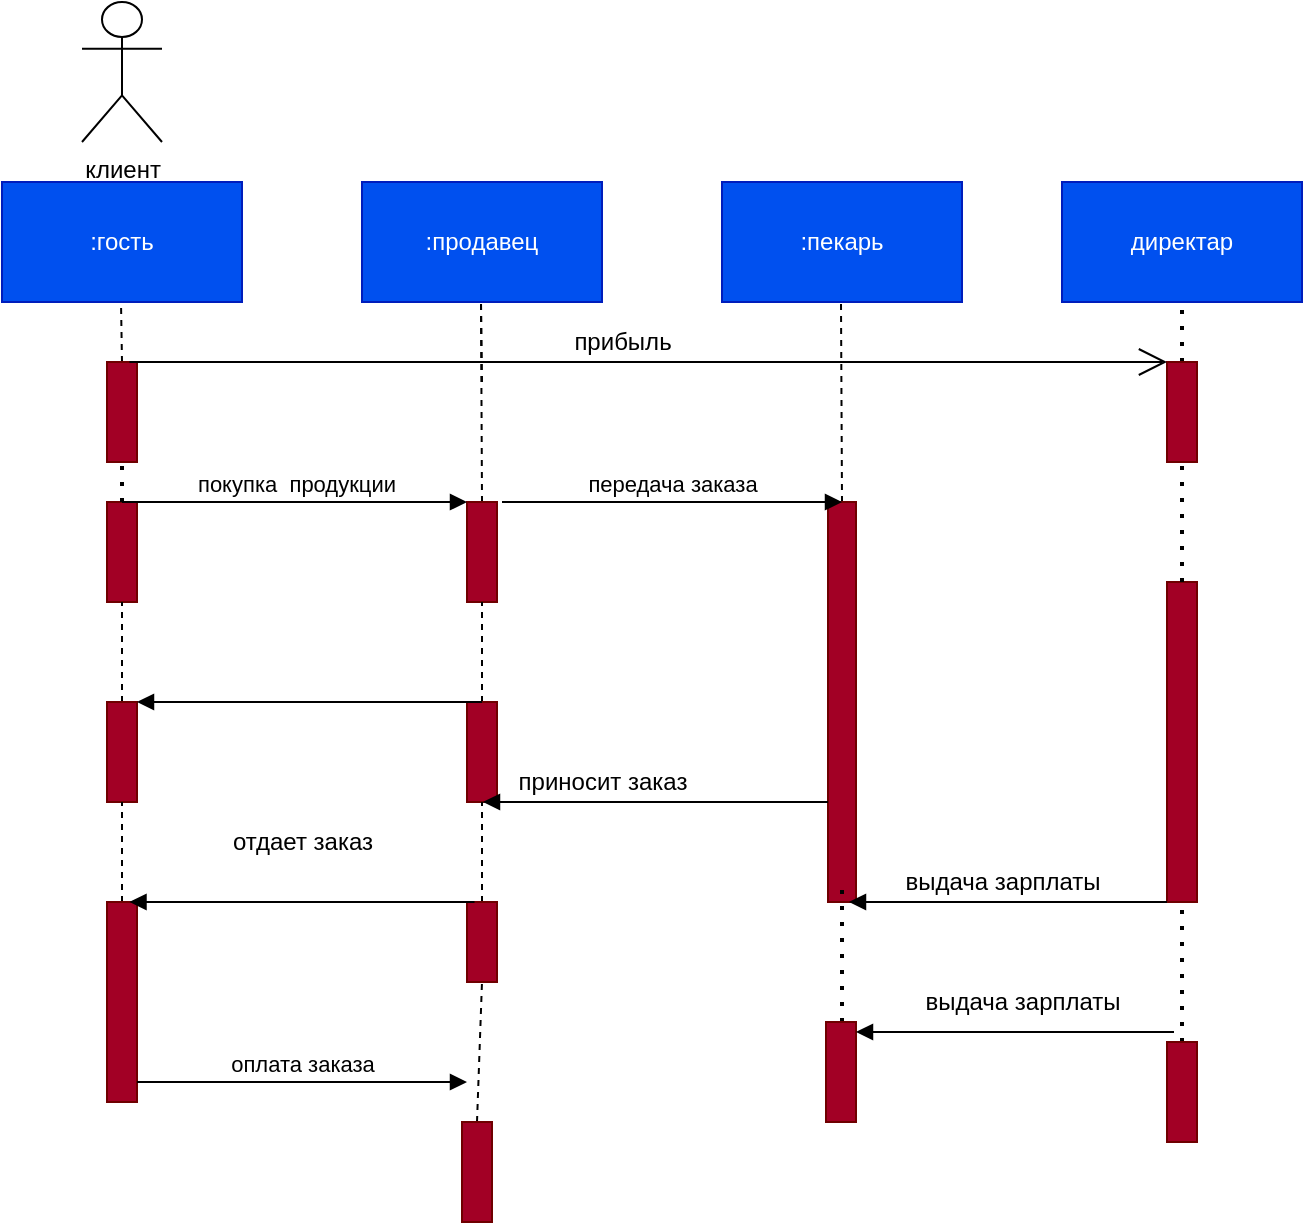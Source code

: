 <mxfile version="20.5.3" type="device"><diagram id="DuB1zPuqn-w3jytPbx_Z" name="Страница 1"><mxGraphModel dx="820" dy="477" grid="1" gridSize="10" guides="1" tooltips="1" connect="1" arrows="1" fold="1" page="1" pageScale="1" pageWidth="827" pageHeight="1169" math="0" shadow="0"><root><mxCell id="0"/><mxCell id="1" parent="0"/><mxCell id="Iu6wkwc3E7co4aE4CexI-2" value="клиент" style="shape=umlActor;verticalLabelPosition=bottom;verticalAlign=top;html=1;outlineConnect=0;" parent="1" vertex="1"><mxGeometry x="70" y="50" width="40" height="70" as="geometry"/></mxCell><mxCell id="Iu6wkwc3E7co4aE4CexI-5" value=":гость" style="rounded=0;whiteSpace=wrap;html=1;fillColor=#0050ef;fontColor=#ffffff;strokeColor=#001DBC;" parent="1" vertex="1"><mxGeometry x="30" y="140" width="120" height="60" as="geometry"/></mxCell><mxCell id="Iu6wkwc3E7co4aE4CexI-6" value="" style="endArrow=none;dashed=1;html=1;rounded=0;exitX=0;exitY=0.5;exitDx=0;exitDy=0;" parent="1" edge="1" source="BLOGlbLHeeaOBEUuBVBS-7"><mxGeometry width="50" height="50" relative="1" as="geometry"><mxPoint x="90" y="220" as="sourcePoint"/><mxPoint x="89.5" y="200" as="targetPoint"/></mxGeometry></mxCell><mxCell id="Iu6wkwc3E7co4aE4CexI-7" value=":продавец" style="rounded=0;whiteSpace=wrap;html=1;fillColor=#0050ef;fontColor=#ffffff;strokeColor=#001DBC;" parent="1" vertex="1"><mxGeometry x="210" y="140" width="120" height="60" as="geometry"/></mxCell><mxCell id="Iu6wkwc3E7co4aE4CexI-8" value="" style="endArrow=none;dashed=1;html=1;rounded=0;exitX=0;exitY=0.5;exitDx=0;exitDy=0;" parent="1" edge="1" source="Iu6wkwc3E7co4aE4CexI-14"><mxGeometry width="50" height="50" relative="1" as="geometry"><mxPoint x="269.5" y="260" as="sourcePoint"/><mxPoint x="269.5" y="200" as="targetPoint"/></mxGeometry></mxCell><mxCell id="Iu6wkwc3E7co4aE4CexI-9" value=":пекарь" style="rounded=0;whiteSpace=wrap;html=1;fillColor=#0050ef;fontColor=#ffffff;strokeColor=#001DBC;" parent="1" vertex="1"><mxGeometry x="390" y="140" width="120" height="60" as="geometry"/></mxCell><mxCell id="Iu6wkwc3E7co4aE4CexI-11" value="" style="endArrow=none;dashed=1;html=1;rounded=0;exitX=0;exitY=0.5;exitDx=0;exitDy=0;" parent="1" source="Iu6wkwc3E7co4aE4CexI-16" edge="1"><mxGeometry width="50" height="50" relative="1" as="geometry"><mxPoint x="449.5" y="250" as="sourcePoint"/><mxPoint x="449.5" y="200" as="targetPoint"/></mxGeometry></mxCell><mxCell id="Iu6wkwc3E7co4aE4CexI-12" value="" style="rounded=0;whiteSpace=wrap;html=1;direction=south;fillColor=#a20025;fontColor=#ffffff;strokeColor=#6F0000;" parent="1" vertex="1"><mxGeometry x="82.5" y="300" width="15" height="50" as="geometry"/></mxCell><mxCell id="Iu6wkwc3E7co4aE4CexI-14" value="" style="rounded=0;whiteSpace=wrap;html=1;direction=south;fillColor=#a20025;fontColor=#ffffff;strokeColor=#6F0000;" parent="1" vertex="1"><mxGeometry x="262.5" y="300" width="15" height="50" as="geometry"/></mxCell><mxCell id="Iu6wkwc3E7co4aE4CexI-16" value="" style="rounded=0;whiteSpace=wrap;html=1;direction=south;fillColor=#a20025;fontColor=#ffffff;strokeColor=#6F0000;" parent="1" vertex="1"><mxGeometry x="443" y="300" width="14" height="200" as="geometry"/></mxCell><mxCell id="Iu6wkwc3E7co4aE4CexI-17" value="покупка&amp;nbsp; продукции" style="html=1;verticalAlign=bottom;endArrow=block;rounded=0;entryX=0;entryY=1;entryDx=0;entryDy=0;" parent="1" target="Iu6wkwc3E7co4aE4CexI-14" edge="1"><mxGeometry width="80" relative="1" as="geometry"><mxPoint x="90" y="300" as="sourcePoint"/><mxPoint x="177.5" y="250" as="targetPoint"/></mxGeometry></mxCell><mxCell id="Iu6wkwc3E7co4aE4CexI-19" value="передача заказа" style="html=1;verticalAlign=bottom;endArrow=block;rounded=0;entryX=0;entryY=0.5;entryDx=0;entryDy=0;" parent="1" target="Iu6wkwc3E7co4aE4CexI-16" edge="1"><mxGeometry width="80" relative="1" as="geometry"><mxPoint x="280" y="300" as="sourcePoint"/><mxPoint x="360" y="300" as="targetPoint"/></mxGeometry></mxCell><mxCell id="Iu6wkwc3E7co4aE4CexI-21" value="" style="endArrow=none;dashed=1;html=1;rounded=0;exitX=0;exitY=0.5;exitDx=0;exitDy=0;entryX=1;entryY=0.5;entryDx=0;entryDy=0;" parent="1" edge="1" target="Iu6wkwc3E7co4aE4CexI-12" source="Iu6wkwc3E7co4aE4CexI-23"><mxGeometry width="50" height="50" relative="1" as="geometry"><mxPoint x="89.5" y="350" as="sourcePoint"/><mxPoint x="89.5" y="300" as="targetPoint"/></mxGeometry></mxCell><mxCell id="Iu6wkwc3E7co4aE4CexI-22" value="" style="endArrow=none;dashed=1;html=1;rounded=0;entryX=1;entryY=0.5;entryDx=0;entryDy=0;" parent="1" edge="1" target="Iu6wkwc3E7co4aE4CexI-14"><mxGeometry width="50" height="50" relative="1" as="geometry"><mxPoint x="270" y="400" as="sourcePoint"/><mxPoint x="269.5" y="300" as="targetPoint"/></mxGeometry></mxCell><mxCell id="Iu6wkwc3E7co4aE4CexI-23" value="" style="rounded=0;whiteSpace=wrap;html=1;direction=south;fillColor=#a20025;fontColor=#ffffff;strokeColor=#6F0000;" parent="1" vertex="1"><mxGeometry x="82.5" y="400" width="15" height="50" as="geometry"/></mxCell><mxCell id="Iu6wkwc3E7co4aE4CexI-24" value="" style="rounded=0;whiteSpace=wrap;html=1;direction=south;fillColor=#a20025;fontColor=#ffffff;strokeColor=#6F0000;" parent="1" vertex="1"><mxGeometry x="262.5" y="400" width="15" height="50" as="geometry"/></mxCell><mxCell id="Iu6wkwc3E7co4aE4CexI-25" value="" style="html=1;verticalAlign=bottom;endArrow=block;rounded=0;exitX=0;exitY=0.5;exitDx=0;exitDy=0;entryX=0;entryY=0;entryDx=0;entryDy=0;" parent="1" source="Iu6wkwc3E7co4aE4CexI-24" edge="1" target="Iu6wkwc3E7co4aE4CexI-23"><mxGeometry width="80" relative="1" as="geometry"><mxPoint x="227.5" y="350" as="sourcePoint"/><mxPoint x="97.5" y="350" as="targetPoint"/></mxGeometry></mxCell><mxCell id="Iu6wkwc3E7co4aE4CexI-26" value="" style="endArrow=none;dashed=1;html=1;rounded=0;exitX=0;exitY=0.5;exitDx=0;exitDy=0;entryX=1;entryY=0.5;entryDx=0;entryDy=0;" parent="1" edge="1" target="Iu6wkwc3E7co4aE4CexI-24" source="Iu6wkwc3E7co4aE4CexI-28"><mxGeometry width="50" height="50" relative="1" as="geometry"><mxPoint x="269.5" y="450" as="sourcePoint"/><mxPoint x="269.5" y="400" as="targetPoint"/></mxGeometry></mxCell><mxCell id="Iu6wkwc3E7co4aE4CexI-27" value="" style="endArrow=none;dashed=1;html=1;rounded=0;entryX=1;entryY=0.5;entryDx=0;entryDy=0;" parent="1" edge="1" target="Iu6wkwc3E7co4aE4CexI-23"><mxGeometry width="50" height="50" relative="1" as="geometry"><mxPoint x="90" y="500" as="sourcePoint"/><mxPoint x="110" y="460" as="targetPoint"/></mxGeometry></mxCell><mxCell id="Iu6wkwc3E7co4aE4CexI-28" value="" style="rounded=0;whiteSpace=wrap;html=1;direction=south;fillColor=#a20025;fontColor=#ffffff;strokeColor=#6F0000;" parent="1" vertex="1"><mxGeometry x="262.5" y="500" width="15" height="40" as="geometry"/></mxCell><mxCell id="Iu6wkwc3E7co4aE4CexI-29" value="" style="html=1;verticalAlign=bottom;endArrow=block;rounded=0;exitX=0;exitY=0.5;exitDx=0;exitDy=0;" parent="1" edge="1"><mxGeometry width="80" relative="1" as="geometry"><mxPoint x="443" y="450" as="sourcePoint"/><mxPoint x="270.5" y="450" as="targetPoint"/></mxGeometry></mxCell><mxCell id="Iu6wkwc3E7co4aE4CexI-30" value="приносит заказ" style="text;html=1;align=center;verticalAlign=middle;resizable=0;points=[];autosize=1;strokeColor=none;fillColor=none;" parent="1" vertex="1"><mxGeometry x="275" y="425" width="110" height="30" as="geometry"/></mxCell><mxCell id="Iu6wkwc3E7co4aE4CexI-32" value="" style="rounded=0;whiteSpace=wrap;html=1;direction=south;fillColor=#a20025;fontColor=#ffffff;strokeColor=#6F0000;" parent="1" vertex="1"><mxGeometry x="82.5" y="500" width="15" height="100" as="geometry"/></mxCell><mxCell id="Iu6wkwc3E7co4aE4CexI-33" value="" style="html=1;verticalAlign=bottom;endArrow=block;rounded=0;exitX=0;exitY=0.75;exitDx=0;exitDy=0;entryX=0;entryY=0.25;entryDx=0;entryDy=0;" parent="1" edge="1" target="Iu6wkwc3E7co4aE4CexI-32" source="Iu6wkwc3E7co4aE4CexI-28"><mxGeometry width="80" relative="1" as="geometry"><mxPoint x="262.5" y="490" as="sourcePoint"/><mxPoint x="90" y="490" as="targetPoint"/></mxGeometry></mxCell><mxCell id="Iu6wkwc3E7co4aE4CexI-37" value="отдает заказ" style="text;html=1;align=center;verticalAlign=middle;resizable=0;points=[];autosize=1;strokeColor=none;fillColor=none;" parent="1" vertex="1"><mxGeometry x="135" y="455" width="90" height="30" as="geometry"/></mxCell><mxCell id="Iu6wkwc3E7co4aE4CexI-38" value="" style="endArrow=none;dashed=1;html=1;rounded=0;" parent="1" edge="1"><mxGeometry width="50" height="50" relative="1" as="geometry"><mxPoint x="270" y="240" as="sourcePoint"/><mxPoint x="269.5" y="200" as="targetPoint"/></mxGeometry></mxCell><mxCell id="Iu6wkwc3E7co4aE4CexI-39" value="" style="endArrow=none;dashed=1;html=1;rounded=0;exitX=0;exitY=0.5;exitDx=0;exitDy=0;entryX=1;entryY=0.5;entryDx=0;entryDy=0;" parent="1" edge="1" target="Iu6wkwc3E7co4aE4CexI-28" source="Iu6wkwc3E7co4aE4CexI-40"><mxGeometry width="50" height="50" relative="1" as="geometry"><mxPoint x="269.5" y="590" as="sourcePoint"/><mxPoint x="269.5" y="490" as="targetPoint"/></mxGeometry></mxCell><mxCell id="Iu6wkwc3E7co4aE4CexI-40" value="" style="rounded=0;whiteSpace=wrap;html=1;direction=south;fillColor=#a20025;fontColor=#ffffff;strokeColor=#6F0000;" parent="1" vertex="1"><mxGeometry x="260" y="610" width="15" height="50" as="geometry"/></mxCell><mxCell id="Iu6wkwc3E7co4aE4CexI-41" value="оплата заказа" style="html=1;verticalAlign=bottom;endArrow=block;rounded=0;entryX=0;entryY=1;entryDx=0;entryDy=0;" parent="1" edge="1"><mxGeometry width="80" relative="1" as="geometry"><mxPoint x="97.5" y="590" as="sourcePoint"/><mxPoint x="262.5" y="590" as="targetPoint"/></mxGeometry></mxCell><mxCell id="BLOGlbLHeeaOBEUuBVBS-1" value="директар" style="rounded=0;whiteSpace=wrap;html=1;fillColor=#0050ef;fontColor=#ffffff;strokeColor=#001DBC;" vertex="1" parent="1"><mxGeometry x="560" y="140" width="120" height="60" as="geometry"/></mxCell><mxCell id="BLOGlbLHeeaOBEUuBVBS-2" value="" style="endArrow=none;dashed=1;html=1;dashPattern=1 3;strokeWidth=2;rounded=0;entryX=0.5;entryY=1;entryDx=0;entryDy=0;exitX=0;exitY=0.5;exitDx=0;exitDy=0;" edge="1" parent="1" source="BLOGlbLHeeaOBEUuBVBS-3" target="BLOGlbLHeeaOBEUuBVBS-1"><mxGeometry width="50" height="50" relative="1" as="geometry"><mxPoint x="620" y="300" as="sourcePoint"/><mxPoint x="640" y="240" as="targetPoint"/></mxGeometry></mxCell><mxCell id="BLOGlbLHeeaOBEUuBVBS-3" value="" style="rounded=0;whiteSpace=wrap;html=1;direction=south;fillColor=#a20025;fontColor=#ffffff;strokeColor=#6F0000;" vertex="1" parent="1"><mxGeometry x="612.5" y="230" width="15" height="50" as="geometry"/></mxCell><mxCell id="BLOGlbLHeeaOBEUuBVBS-7" value="" style="rounded=0;whiteSpace=wrap;html=1;direction=south;fillColor=#a20025;fontColor=#ffffff;strokeColor=#6F0000;" vertex="1" parent="1"><mxGeometry x="82.5" y="230" width="15" height="50" as="geometry"/></mxCell><mxCell id="BLOGlbLHeeaOBEUuBVBS-8" value="" style="endArrow=none;dashed=1;html=1;dashPattern=1 3;strokeWidth=2;rounded=0;exitX=0;exitY=0.5;exitDx=0;exitDy=0;entryX=1;entryY=0.5;entryDx=0;entryDy=0;" edge="1" parent="1" source="Iu6wkwc3E7co4aE4CexI-12" target="BLOGlbLHeeaOBEUuBVBS-7"><mxGeometry width="50" height="50" relative="1" as="geometry"><mxPoint x="130" y="270" as="sourcePoint"/><mxPoint x="180" y="220" as="targetPoint"/></mxGeometry></mxCell><mxCell id="BLOGlbLHeeaOBEUuBVBS-9" value="" style="endArrow=open;endFill=1;endSize=12;html=1;rounded=0;exitX=0;exitY=0.25;exitDx=0;exitDy=0;entryX=0;entryY=1;entryDx=0;entryDy=0;" edge="1" parent="1" source="BLOGlbLHeeaOBEUuBVBS-7" target="BLOGlbLHeeaOBEUuBVBS-3"><mxGeometry width="160" relative="1" as="geometry"><mxPoint x="102.5" y="230" as="sourcePoint"/><mxPoint x="262.5" y="230" as="targetPoint"/></mxGeometry></mxCell><mxCell id="BLOGlbLHeeaOBEUuBVBS-10" value="прибыль" style="text;html=1;align=center;verticalAlign=middle;resizable=0;points=[];autosize=1;strokeColor=none;fillColor=none;" vertex="1" parent="1"><mxGeometry x="305" y="205" width="70" height="30" as="geometry"/></mxCell><mxCell id="BLOGlbLHeeaOBEUuBVBS-11" value="" style="rounded=0;whiteSpace=wrap;html=1;direction=south;fillColor=#a20025;fontColor=#ffffff;strokeColor=#6F0000;" vertex="1" parent="1"><mxGeometry x="612.5" y="340" width="15" height="160" as="geometry"/></mxCell><mxCell id="BLOGlbLHeeaOBEUuBVBS-12" value="" style="endArrow=none;dashed=1;html=1;dashPattern=1 3;strokeWidth=2;rounded=0;entryX=1;entryY=0.5;entryDx=0;entryDy=0;exitX=0;exitY=0.5;exitDx=0;exitDy=0;" edge="1" parent="1" source="BLOGlbLHeeaOBEUuBVBS-11" target="BLOGlbLHeeaOBEUuBVBS-3"><mxGeometry width="50" height="50" relative="1" as="geometry"><mxPoint x="627.5" y="250" as="sourcePoint"/><mxPoint x="630" y="210" as="targetPoint"/></mxGeometry></mxCell><mxCell id="BLOGlbLHeeaOBEUuBVBS-18" value="" style="html=1;verticalAlign=bottom;endArrow=block;rounded=0;exitX=1;exitY=1;exitDx=0;exitDy=0;entryX=1;entryY=0.25;entryDx=0;entryDy=0;" edge="1" parent="1" source="BLOGlbLHeeaOBEUuBVBS-11" target="Iu6wkwc3E7co4aE4CexI-16"><mxGeometry width="80" relative="1" as="geometry"><mxPoint x="642.5" y="540" as="sourcePoint"/><mxPoint x="470" y="540" as="targetPoint"/></mxGeometry></mxCell><mxCell id="BLOGlbLHeeaOBEUuBVBS-19" value="выдача зарплаты" style="text;html=1;align=center;verticalAlign=middle;resizable=0;points=[];autosize=1;strokeColor=none;fillColor=none;" vertex="1" parent="1"><mxGeometry x="470" y="475" width="120" height="30" as="geometry"/></mxCell><mxCell id="BLOGlbLHeeaOBEUuBVBS-20" value="" style="endArrow=none;dashed=1;html=1;dashPattern=1 3;strokeWidth=2;rounded=0;entryX=1;entryY=0.5;entryDx=0;entryDy=0;" edge="1" parent="1" target="BLOGlbLHeeaOBEUuBVBS-11"><mxGeometry width="50" height="50" relative="1" as="geometry"><mxPoint x="620" y="570" as="sourcePoint"/><mxPoint x="619.5" y="550" as="targetPoint"/></mxGeometry></mxCell><mxCell id="BLOGlbLHeeaOBEUuBVBS-21" value="" style="endArrow=none;dashed=1;html=1;dashPattern=1 3;strokeWidth=2;rounded=0;" edge="1" parent="1"><mxGeometry width="50" height="50" relative="1" as="geometry"><mxPoint x="450" y="560" as="sourcePoint"/><mxPoint x="450" y="490" as="targetPoint"/></mxGeometry></mxCell><mxCell id="BLOGlbLHeeaOBEUuBVBS-22" value="" style="rounded=0;whiteSpace=wrap;html=1;direction=south;fillColor=#a20025;fontColor=#ffffff;strokeColor=#6F0000;" vertex="1" parent="1"><mxGeometry x="612.5" y="570" width="15" height="50" as="geometry"/></mxCell><mxCell id="BLOGlbLHeeaOBEUuBVBS-23" value="" style="rounded=0;whiteSpace=wrap;html=1;direction=south;fillColor=#a20025;fontColor=#ffffff;strokeColor=#6F0000;" vertex="1" parent="1"><mxGeometry x="442" y="560" width="15" height="50" as="geometry"/></mxCell><mxCell id="BLOGlbLHeeaOBEUuBVBS-24" value="выдача зарплаты" style="text;html=1;align=center;verticalAlign=middle;resizable=0;points=[];autosize=1;strokeColor=none;fillColor=none;" vertex="1" parent="1"><mxGeometry x="480" y="535" width="120" height="30" as="geometry"/></mxCell><mxCell id="BLOGlbLHeeaOBEUuBVBS-25" value="" style="html=1;verticalAlign=bottom;endArrow=block;rounded=0;exitX=1;exitY=1;exitDx=0;exitDy=0;entryX=1;entryY=0.25;entryDx=0;entryDy=0;" edge="1" parent="1"><mxGeometry width="80" relative="1" as="geometry"><mxPoint x="616" y="565.0" as="sourcePoint"/><mxPoint x="457" y="565" as="targetPoint"/></mxGeometry></mxCell></root></mxGraphModel></diagram></mxfile>